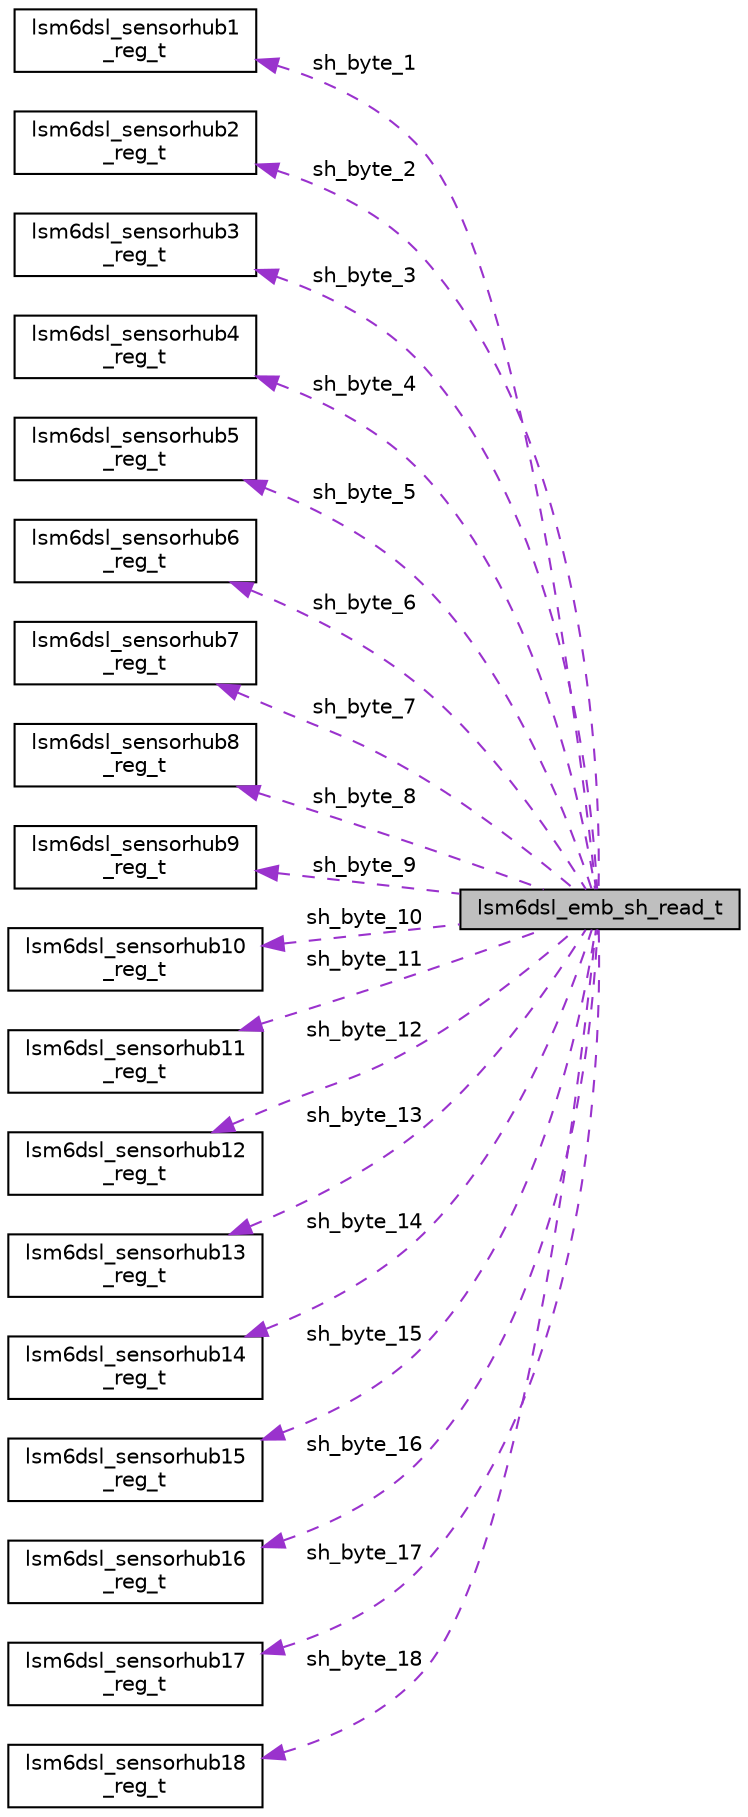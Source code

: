 digraph "lsm6dsl_emb_sh_read_t"
{
 // LATEX_PDF_SIZE
  edge [fontname="Helvetica",fontsize="10",labelfontname="Helvetica",labelfontsize="10"];
  node [fontname="Helvetica",fontsize="10",shape=record];
  rankdir="LR";
  Node1 [label="lsm6dsl_emb_sh_read_t",height=0.2,width=0.4,color="black", fillcolor="grey75", style="filled", fontcolor="black",tooltip=" "];
  Node2 -> Node1 [dir="back",color="darkorchid3",fontsize="10",style="dashed",label=" sh_byte_1" ,fontname="Helvetica"];
  Node2 [label="lsm6dsl_sensorhub1\l_reg_t",height=0.2,width=0.4,color="black", fillcolor="white", style="filled",URL="$structlsm6dsl__sensorhub1__reg__t.html",tooltip=" "];
  Node3 -> Node1 [dir="back",color="darkorchid3",fontsize="10",style="dashed",label=" sh_byte_2" ,fontname="Helvetica"];
  Node3 [label="lsm6dsl_sensorhub2\l_reg_t",height=0.2,width=0.4,color="black", fillcolor="white", style="filled",URL="$structlsm6dsl__sensorhub2__reg__t.html",tooltip=" "];
  Node4 -> Node1 [dir="back",color="darkorchid3",fontsize="10",style="dashed",label=" sh_byte_3" ,fontname="Helvetica"];
  Node4 [label="lsm6dsl_sensorhub3\l_reg_t",height=0.2,width=0.4,color="black", fillcolor="white", style="filled",URL="$structlsm6dsl__sensorhub3__reg__t.html",tooltip=" "];
  Node5 -> Node1 [dir="back",color="darkorchid3",fontsize="10",style="dashed",label=" sh_byte_4" ,fontname="Helvetica"];
  Node5 [label="lsm6dsl_sensorhub4\l_reg_t",height=0.2,width=0.4,color="black", fillcolor="white", style="filled",URL="$structlsm6dsl__sensorhub4__reg__t.html",tooltip=" "];
  Node6 -> Node1 [dir="back",color="darkorchid3",fontsize="10",style="dashed",label=" sh_byte_5" ,fontname="Helvetica"];
  Node6 [label="lsm6dsl_sensorhub5\l_reg_t",height=0.2,width=0.4,color="black", fillcolor="white", style="filled",URL="$structlsm6dsl__sensorhub5__reg__t.html",tooltip=" "];
  Node7 -> Node1 [dir="back",color="darkorchid3",fontsize="10",style="dashed",label=" sh_byte_6" ,fontname="Helvetica"];
  Node7 [label="lsm6dsl_sensorhub6\l_reg_t",height=0.2,width=0.4,color="black", fillcolor="white", style="filled",URL="$structlsm6dsl__sensorhub6__reg__t.html",tooltip=" "];
  Node8 -> Node1 [dir="back",color="darkorchid3",fontsize="10",style="dashed",label=" sh_byte_7" ,fontname="Helvetica"];
  Node8 [label="lsm6dsl_sensorhub7\l_reg_t",height=0.2,width=0.4,color="black", fillcolor="white", style="filled",URL="$structlsm6dsl__sensorhub7__reg__t.html",tooltip=" "];
  Node9 -> Node1 [dir="back",color="darkorchid3",fontsize="10",style="dashed",label=" sh_byte_8" ,fontname="Helvetica"];
  Node9 [label="lsm6dsl_sensorhub8\l_reg_t",height=0.2,width=0.4,color="black", fillcolor="white", style="filled",URL="$structlsm6dsl__sensorhub8__reg__t.html",tooltip=" "];
  Node10 -> Node1 [dir="back",color="darkorchid3",fontsize="10",style="dashed",label=" sh_byte_9" ,fontname="Helvetica"];
  Node10 [label="lsm6dsl_sensorhub9\l_reg_t",height=0.2,width=0.4,color="black", fillcolor="white", style="filled",URL="$structlsm6dsl__sensorhub9__reg__t.html",tooltip=" "];
  Node11 -> Node1 [dir="back",color="darkorchid3",fontsize="10",style="dashed",label=" sh_byte_10" ,fontname="Helvetica"];
  Node11 [label="lsm6dsl_sensorhub10\l_reg_t",height=0.2,width=0.4,color="black", fillcolor="white", style="filled",URL="$structlsm6dsl__sensorhub10__reg__t.html",tooltip=" "];
  Node12 -> Node1 [dir="back",color="darkorchid3",fontsize="10",style="dashed",label=" sh_byte_11" ,fontname="Helvetica"];
  Node12 [label="lsm6dsl_sensorhub11\l_reg_t",height=0.2,width=0.4,color="black", fillcolor="white", style="filled",URL="$structlsm6dsl__sensorhub11__reg__t.html",tooltip=" "];
  Node13 -> Node1 [dir="back",color="darkorchid3",fontsize="10",style="dashed",label=" sh_byte_12" ,fontname="Helvetica"];
  Node13 [label="lsm6dsl_sensorhub12\l_reg_t",height=0.2,width=0.4,color="black", fillcolor="white", style="filled",URL="$structlsm6dsl__sensorhub12__reg__t.html",tooltip=" "];
  Node14 -> Node1 [dir="back",color="darkorchid3",fontsize="10",style="dashed",label=" sh_byte_13" ,fontname="Helvetica"];
  Node14 [label="lsm6dsl_sensorhub13\l_reg_t",height=0.2,width=0.4,color="black", fillcolor="white", style="filled",URL="$structlsm6dsl__sensorhub13__reg__t.html",tooltip=" "];
  Node15 -> Node1 [dir="back",color="darkorchid3",fontsize="10",style="dashed",label=" sh_byte_14" ,fontname="Helvetica"];
  Node15 [label="lsm6dsl_sensorhub14\l_reg_t",height=0.2,width=0.4,color="black", fillcolor="white", style="filled",URL="$structlsm6dsl__sensorhub14__reg__t.html",tooltip=" "];
  Node16 -> Node1 [dir="back",color="darkorchid3",fontsize="10",style="dashed",label=" sh_byte_15" ,fontname="Helvetica"];
  Node16 [label="lsm6dsl_sensorhub15\l_reg_t",height=0.2,width=0.4,color="black", fillcolor="white", style="filled",URL="$structlsm6dsl__sensorhub15__reg__t.html",tooltip=" "];
  Node17 -> Node1 [dir="back",color="darkorchid3",fontsize="10",style="dashed",label=" sh_byte_16" ,fontname="Helvetica"];
  Node17 [label="lsm6dsl_sensorhub16\l_reg_t",height=0.2,width=0.4,color="black", fillcolor="white", style="filled",URL="$structlsm6dsl__sensorhub16__reg__t.html",tooltip=" "];
  Node18 -> Node1 [dir="back",color="darkorchid3",fontsize="10",style="dashed",label=" sh_byte_17" ,fontname="Helvetica"];
  Node18 [label="lsm6dsl_sensorhub17\l_reg_t",height=0.2,width=0.4,color="black", fillcolor="white", style="filled",URL="$structlsm6dsl__sensorhub17__reg__t.html",tooltip=" "];
  Node19 -> Node1 [dir="back",color="darkorchid3",fontsize="10",style="dashed",label=" sh_byte_18" ,fontname="Helvetica"];
  Node19 [label="lsm6dsl_sensorhub18\l_reg_t",height=0.2,width=0.4,color="black", fillcolor="white", style="filled",URL="$structlsm6dsl__sensorhub18__reg__t.html",tooltip=" "];
}
